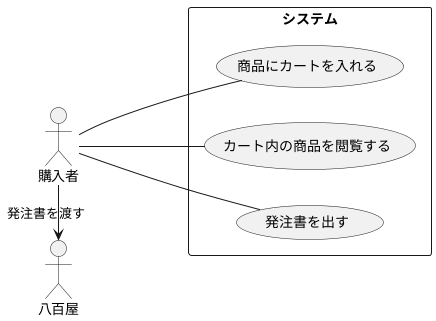 @startuml

left to right direction

actor "購入者" as customer
actor "八百屋" as yaoya

customer --right----> yaoya : 発注書を渡す

rectangle "システム" {
    usecase "商品にカートを入れる" as addCart 
    usecase "カート内の商品を閲覧する" as showCart
    usecase "発注書を出す" as orderSheet

    customer --- addCart
    customer --- showCart
    customer --- orderSheet

}


@enduml